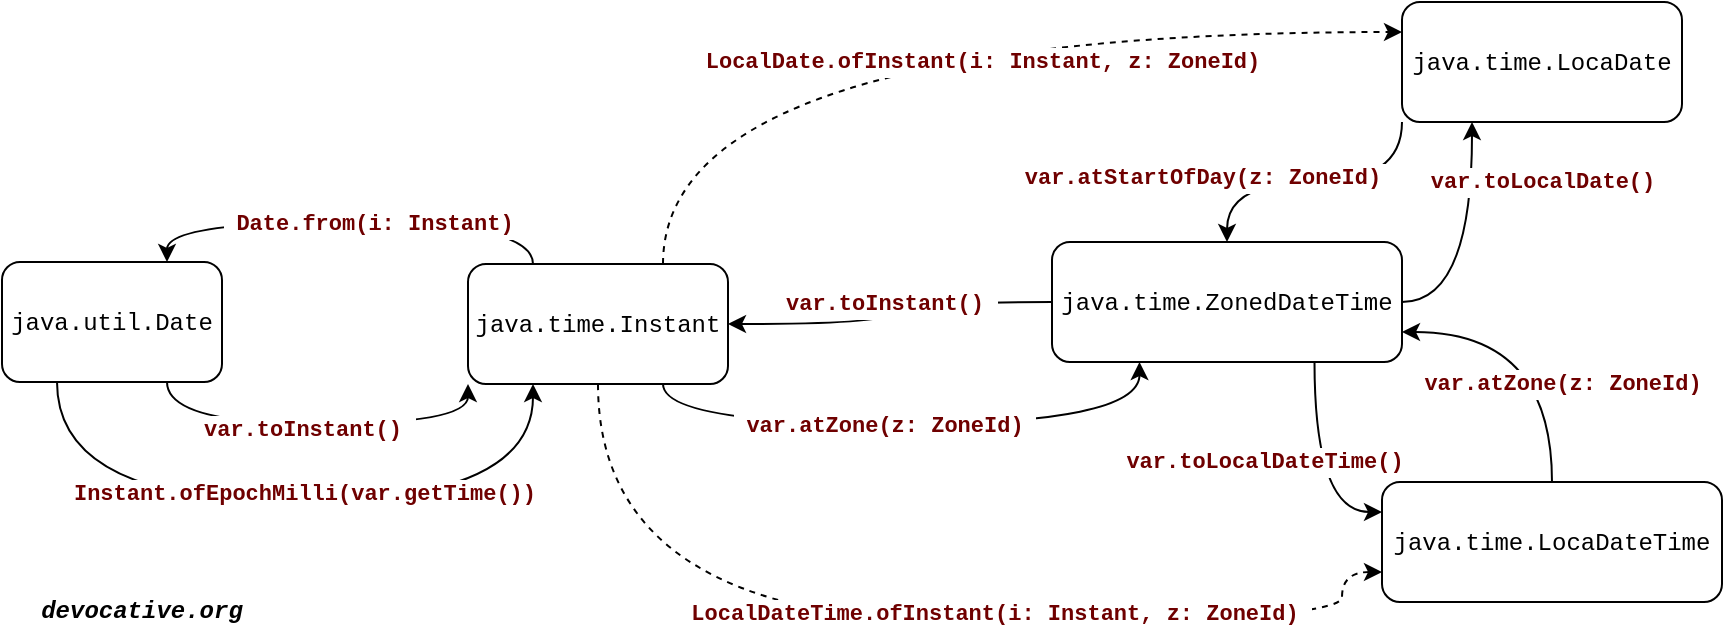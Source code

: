 <mxfile version="15.4.0" type="device"><diagram id="NAr9wROJd09GuzaAvvZ1" name="Java 8 Time"><mxGraphModel dx="1395" dy="852" grid="1" gridSize="10" guides="1" tooltips="1" connect="1" arrows="1" fold="1" page="1" pageScale="1" pageWidth="1169" pageHeight="827" math="0" shadow="0"><root><mxCell id="0"/><mxCell id="1" parent="0"/><mxCell id="m-kUfV6em_hVLmIMFn5h-8" style="edgeStyle=orthogonalEdgeStyle;curved=1;rounded=0;orthogonalLoop=1;jettySize=auto;html=1;entryX=0;entryY=1;entryDx=0;entryDy=0;exitX=0.75;exitY=1;exitDx=0;exitDy=0;" edge="1" parent="1" source="m-kUfV6em_hVLmIMFn5h-3" target="m-kUfV6em_hVLmIMFn5h-4"><mxGeometry relative="1" as="geometry"/></mxCell><mxCell id="m-kUfV6em_hVLmIMFn5h-9" value="&lt;font face=&quot;Courier New&quot;&gt;&amp;nbsp;var.toInstant()&amp;nbsp;&lt;/font&gt;" style="edgeLabel;html=1;align=center;verticalAlign=middle;resizable=0;points=[];fontColor=#6F0000;fontStyle=1" vertex="1" connectable="0" parent="m-kUfV6em_hVLmIMFn5h-8"><mxGeometry x="-0.081" y="-3" relative="1" as="geometry"><mxPoint as="offset"/></mxGeometry></mxCell><mxCell id="m-kUfV6em_hVLmIMFn5h-33" style="edgeStyle=orthogonalEdgeStyle;curved=1;rounded=0;orthogonalLoop=1;jettySize=auto;html=1;entryX=0.25;entryY=1;entryDx=0;entryDy=0;fontColor=#6F0000;exitX=0.25;exitY=1;exitDx=0;exitDy=0;" edge="1" parent="1" source="m-kUfV6em_hVLmIMFn5h-3" target="m-kUfV6em_hVLmIMFn5h-4"><mxGeometry relative="1" as="geometry"><Array as="points"><mxPoint x="68" y="490"/><mxPoint x="306" y="490"/></Array></mxGeometry></mxCell><mxCell id="m-kUfV6em_hVLmIMFn5h-34" value="&lt;font face=&quot;Courier New&quot;&gt;&lt;b&gt;&amp;nbsp;Instant.ofEpochMilli(var.getTime())&amp;nbsp;&lt;/b&gt;&lt;/font&gt;" style="edgeLabel;html=1;align=center;verticalAlign=middle;resizable=0;points=[];fontColor=#6F0000;" vertex="1" connectable="0" parent="m-kUfV6em_hVLmIMFn5h-33"><mxGeometry x="-0.375" y="4" relative="1" as="geometry"><mxPoint x="72" as="offset"/></mxGeometry></mxCell><mxCell id="m-kUfV6em_hVLmIMFn5h-3" value="&lt;font face=&quot;Courier New&quot;&gt;java.util.Date&lt;/font&gt;" style="rounded=1;whiteSpace=wrap;html=1;" vertex="1" parent="1"><mxGeometry x="40" y="370" width="110" height="60" as="geometry"/></mxCell><mxCell id="m-kUfV6em_hVLmIMFn5h-6" style="edgeStyle=orthogonalEdgeStyle;rounded=0;orthogonalLoop=1;jettySize=auto;html=1;entryX=0.75;entryY=0;entryDx=0;entryDy=0;curved=1;exitX=0.25;exitY=0;exitDx=0;exitDy=0;" edge="1" parent="1" source="m-kUfV6em_hVLmIMFn5h-4" target="m-kUfV6em_hVLmIMFn5h-3"><mxGeometry relative="1" as="geometry"/></mxCell><mxCell id="m-kUfV6em_hVLmIMFn5h-7" value="&lt;font face=&quot;Courier New&quot;&gt;&amp;nbsp;Date.from(i: Instant)&amp;nbsp;&lt;/font&gt;" style="edgeLabel;html=1;align=center;verticalAlign=middle;resizable=0;points=[];fontColor=#6F0000;fontStyle=1" vertex="1" connectable="0" parent="m-kUfV6em_hVLmIMFn5h-6"><mxGeometry x="-0.104" y="1" relative="1" as="geometry"><mxPoint as="offset"/></mxGeometry></mxCell><mxCell id="m-kUfV6em_hVLmIMFn5h-13" style="edgeStyle=orthogonalEdgeStyle;curved=1;rounded=0;orthogonalLoop=1;jettySize=auto;html=1;entryX=0.25;entryY=1;entryDx=0;entryDy=0;exitX=0.75;exitY=1;exitDx=0;exitDy=0;" edge="1" parent="1" source="m-kUfV6em_hVLmIMFn5h-4" target="m-kUfV6em_hVLmIMFn5h-5"><mxGeometry relative="1" as="geometry"/></mxCell><mxCell id="m-kUfV6em_hVLmIMFn5h-14" value="&lt;font face=&quot;Courier New&quot;&gt;&amp;nbsp;var.atZone(z: ZoneId)&amp;nbsp;&lt;/font&gt;" style="edgeLabel;html=1;align=center;verticalAlign=middle;resizable=0;points=[];fontColor=#6F0000;fontStyle=1" vertex="1" connectable="0" parent="m-kUfV6em_hVLmIMFn5h-13"><mxGeometry x="-0.232" relative="1" as="geometry"><mxPoint x="19" y="1" as="offset"/></mxGeometry></mxCell><mxCell id="m-kUfV6em_hVLmIMFn5h-19" style="edgeStyle=orthogonalEdgeStyle;curved=1;rounded=0;orthogonalLoop=1;jettySize=auto;html=1;entryX=0;entryY=0.75;entryDx=0;entryDy=0;exitX=0.5;exitY=1;exitDx=0;exitDy=0;dashed=1;" edge="1" parent="1" source="m-kUfV6em_hVLmIMFn5h-4" target="m-kUfV6em_hVLmIMFn5h-16"><mxGeometry relative="1" as="geometry"><Array as="points"><mxPoint x="338" y="550"/><mxPoint x="710" y="550"/><mxPoint x="710" y="525"/></Array></mxGeometry></mxCell><mxCell id="m-kUfV6em_hVLmIMFn5h-20" value="&lt;font face=&quot;Courier New&quot;&gt;&amp;nbsp;LocalDateTime.ofInstant(i: Instant, z: ZoneId)&amp;nbsp;&lt;/font&gt;" style="edgeLabel;html=1;align=center;verticalAlign=middle;resizable=0;points=[];fontColor=#6F0000;fontStyle=1" vertex="1" connectable="0" parent="m-kUfV6em_hVLmIMFn5h-19"><mxGeometry x="-0.081" relative="1" as="geometry"><mxPoint x="70" y="-4" as="offset"/></mxGeometry></mxCell><mxCell id="m-kUfV6em_hVLmIMFn5h-23" style="edgeStyle=orthogonalEdgeStyle;curved=1;rounded=0;orthogonalLoop=1;jettySize=auto;html=1;entryX=0;entryY=0.25;entryDx=0;entryDy=0;exitX=0.75;exitY=0;exitDx=0;exitDy=0;dashed=1;" edge="1" parent="1" source="m-kUfV6em_hVLmIMFn5h-4" target="m-kUfV6em_hVLmIMFn5h-15"><mxGeometry relative="1" as="geometry"><Array as="points"><mxPoint x="371" y="255"/></Array></mxGeometry></mxCell><mxCell id="m-kUfV6em_hVLmIMFn5h-24" value="&lt;font face=&quot;Courier New&quot;&gt;&amp;nbsp;LocalDate.ofInstant(i: Instant, z: ZoneId)&amp;nbsp;&lt;/font&gt;" style="edgeLabel;html=1;align=center;verticalAlign=middle;resizable=0;points=[];fontColor=#6F0000;fontStyle=1" vertex="1" connectable="0" parent="m-kUfV6em_hVLmIMFn5h-23"><mxGeometry x="-0.149" y="-24" relative="1" as="geometry"><mxPoint x="69" y="-9" as="offset"/></mxGeometry></mxCell><mxCell id="m-kUfV6em_hVLmIMFn5h-4" value="&lt;font face=&quot;Courier New&quot;&gt;java.time.Instant&lt;/font&gt;" style="rounded=1;whiteSpace=wrap;html=1;" vertex="1" parent="1"><mxGeometry x="273" y="371" width="130" height="60" as="geometry"/></mxCell><mxCell id="m-kUfV6em_hVLmIMFn5h-17" style="edgeStyle=orthogonalEdgeStyle;curved=1;rounded=0;orthogonalLoop=1;jettySize=auto;html=1;entryX=0;entryY=0.25;entryDx=0;entryDy=0;exitX=0.75;exitY=1;exitDx=0;exitDy=0;" edge="1" parent="1" source="m-kUfV6em_hVLmIMFn5h-5" target="m-kUfV6em_hVLmIMFn5h-16"><mxGeometry relative="1" as="geometry"/></mxCell><mxCell id="m-kUfV6em_hVLmIMFn5h-18" value="&lt;font face=&quot;Courier New&quot;&gt;&amp;nbsp;var.toLocalDateTime()&amp;nbsp;&lt;/font&gt;" style="edgeLabel;html=1;align=center;verticalAlign=middle;resizable=0;points=[];fontColor=#6F0000;fontStyle=1" vertex="1" connectable="0" parent="m-kUfV6em_hVLmIMFn5h-17"><mxGeometry x="-0.065" y="11" relative="1" as="geometry"><mxPoint x="-37" y="-1" as="offset"/></mxGeometry></mxCell><mxCell id="m-kUfV6em_hVLmIMFn5h-21" style="edgeStyle=orthogonalEdgeStyle;curved=1;rounded=0;orthogonalLoop=1;jettySize=auto;html=1;entryX=0.25;entryY=1;entryDx=0;entryDy=0;exitX=1;exitY=0.5;exitDx=0;exitDy=0;" edge="1" parent="1" source="m-kUfV6em_hVLmIMFn5h-5" target="m-kUfV6em_hVLmIMFn5h-15"><mxGeometry relative="1" as="geometry"/></mxCell><mxCell id="m-kUfV6em_hVLmIMFn5h-22" value="&lt;font face=&quot;Courier New&quot;&gt;&amp;nbsp;var.toLocalDate()&amp;nbsp;&lt;/font&gt;" style="edgeLabel;html=1;align=center;verticalAlign=middle;resizable=0;points=[];fontColor=#6F0000;fontStyle=1" vertex="1" connectable="0" parent="m-kUfV6em_hVLmIMFn5h-21"><mxGeometry x="0.106" y="1" relative="1" as="geometry"><mxPoint x="36" y="-26" as="offset"/></mxGeometry></mxCell><mxCell id="m-kUfV6em_hVLmIMFn5h-29" style="edgeStyle=orthogonalEdgeStyle;curved=1;rounded=0;orthogonalLoop=1;jettySize=auto;html=1;entryX=1;entryY=0.5;entryDx=0;entryDy=0;" edge="1" parent="1" source="m-kUfV6em_hVLmIMFn5h-5" target="m-kUfV6em_hVLmIMFn5h-4"><mxGeometry relative="1" as="geometry"/></mxCell><mxCell id="m-kUfV6em_hVLmIMFn5h-30" value="&lt;font face=&quot;Courier New&quot;&gt;&amp;nbsp;var.toInstant()&amp;nbsp;&lt;/font&gt;" style="edgeLabel;html=1;align=center;verticalAlign=middle;resizable=0;points=[];fontColor=#6F0000;fontStyle=1" vertex="1" connectable="0" parent="m-kUfV6em_hVLmIMFn5h-29"><mxGeometry x="0.314" y="-1" relative="1" as="geometry"><mxPoint x="18" y="-9" as="offset"/></mxGeometry></mxCell><mxCell id="m-kUfV6em_hVLmIMFn5h-5" value="&lt;font face=&quot;Courier New&quot;&gt;java.time.ZonedDateTime&lt;/font&gt;" style="rounded=1;whiteSpace=wrap;html=1;" vertex="1" parent="1"><mxGeometry x="565" y="360" width="175" height="60" as="geometry"/></mxCell><mxCell id="m-kUfV6em_hVLmIMFn5h-27" style="edgeStyle=orthogonalEdgeStyle;curved=1;rounded=0;orthogonalLoop=1;jettySize=auto;html=1;entryX=0.5;entryY=0;entryDx=0;entryDy=0;exitX=0;exitY=1;exitDx=0;exitDy=0;" edge="1" parent="1" source="m-kUfV6em_hVLmIMFn5h-15" target="m-kUfV6em_hVLmIMFn5h-5"><mxGeometry relative="1" as="geometry"/></mxCell><mxCell id="m-kUfV6em_hVLmIMFn5h-28" value="&lt;font face=&quot;Courier New&quot;&gt;&amp;nbsp;var.atStartOfDay(z: ZoneId)&amp;nbsp;&lt;/font&gt;" style="edgeLabel;html=1;align=center;verticalAlign=middle;resizable=0;points=[];fontColor=#6F0000;fontStyle=1" vertex="1" connectable="0" parent="m-kUfV6em_hVLmIMFn5h-27"><mxGeometry x="0.166" y="-2" relative="1" as="geometry"><mxPoint x="-44" as="offset"/></mxGeometry></mxCell><mxCell id="m-kUfV6em_hVLmIMFn5h-15" value="&lt;font face=&quot;Courier New&quot;&gt;java.time.LocaDate&lt;/font&gt;" style="rounded=1;whiteSpace=wrap;html=1;" vertex="1" parent="1"><mxGeometry x="740" y="240" width="140" height="60" as="geometry"/></mxCell><mxCell id="m-kUfV6em_hVLmIMFn5h-25" style="edgeStyle=orthogonalEdgeStyle;curved=1;rounded=0;orthogonalLoop=1;jettySize=auto;html=1;entryX=1;entryY=0.75;entryDx=0;entryDy=0;" edge="1" parent="1" source="m-kUfV6em_hVLmIMFn5h-16" target="m-kUfV6em_hVLmIMFn5h-5"><mxGeometry relative="1" as="geometry"/></mxCell><mxCell id="m-kUfV6em_hVLmIMFn5h-26" value="&lt;font face=&quot;Courier New&quot;&gt;&amp;nbsp;var.atZone(z: ZoneId)&amp;nbsp;&lt;/font&gt;" style="edgeLabel;html=1;align=center;verticalAlign=middle;resizable=0;points=[];fontColor=#6F0000;fontStyle=1" vertex="1" connectable="0" parent="m-kUfV6em_hVLmIMFn5h-25"><mxGeometry x="-0.427" y="11" relative="1" as="geometry"><mxPoint x="16" y="-6" as="offset"/></mxGeometry></mxCell><mxCell id="m-kUfV6em_hVLmIMFn5h-16" value="&lt;font face=&quot;Courier New&quot;&gt;java.time.LocaDateTime&lt;/font&gt;" style="rounded=1;whiteSpace=wrap;html=1;" vertex="1" parent="1"><mxGeometry x="730" y="480" width="170" height="60" as="geometry"/></mxCell><mxCell id="m-kUfV6em_hVLmIMFn5h-32" value="&lt;font face=&quot;Courier New&quot; color=&quot;#000000&quot;&gt;&lt;i&gt;devocative.org&lt;/i&gt;&lt;/font&gt;" style="text;html=1;strokeColor=none;fillColor=none;align=center;verticalAlign=middle;whiteSpace=wrap;rounded=0;fontColor=#6F0000;shadow=0;fontStyle=1" vertex="1" parent="1"><mxGeometry x="80" y="529" width="60" height="30" as="geometry"/></mxCell></root></mxGraphModel></diagram></mxfile>